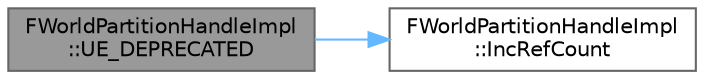 digraph "FWorldPartitionHandleImpl::UE_DEPRECATED"
{
 // INTERACTIVE_SVG=YES
 // LATEX_PDF_SIZE
  bgcolor="transparent";
  edge [fontname=Helvetica,fontsize=10,labelfontname=Helvetica,labelfontsize=10];
  node [fontname=Helvetica,fontsize=10,shape=box,height=0.2,width=0.4];
  rankdir="LR";
  Node1 [id="Node000001",label="FWorldPartitionHandleImpl\l::UE_DEPRECATED",height=0.2,width=0.4,color="gray40", fillcolor="grey60", style="filled", fontcolor="black",tooltip=" "];
  Node1 -> Node2 [id="edge1_Node000001_Node000002",color="steelblue1",style="solid",tooltip=" "];
  Node2 [id="Node000002",label="FWorldPartitionHandleImpl\l::IncRefCount",height=0.2,width=0.4,color="grey40", fillcolor="white", style="filled",URL="$d1/dc6/structFWorldPartitionHandleImpl.html#afe3bbc0f4327396f1d8e3e4cd43a6cc0",tooltip=" "];
}
